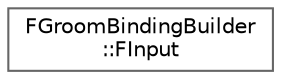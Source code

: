 digraph "Graphical Class Hierarchy"
{
 // INTERACTIVE_SVG=YES
 // LATEX_PDF_SIZE
  bgcolor="transparent";
  edge [fontname=Helvetica,fontsize=10,labelfontname=Helvetica,labelfontsize=10];
  node [fontname=Helvetica,fontsize=10,shape=box,height=0.2,width=0.4];
  rankdir="LR";
  Node0 [id="Node000000",label="FGroomBindingBuilder\l::FInput",height=0.2,width=0.4,color="grey40", fillcolor="white", style="filled",URL="$d2/d47/structFGroomBindingBuilder_1_1FInput.html",tooltip=" "];
}

